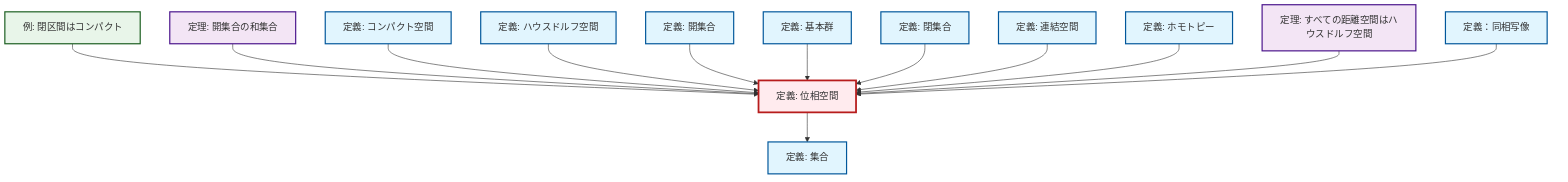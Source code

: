graph TD
    classDef definition fill:#e1f5fe,stroke:#01579b,stroke-width:2px
    classDef theorem fill:#f3e5f5,stroke:#4a148c,stroke-width:2px
    classDef axiom fill:#fff3e0,stroke:#e65100,stroke-width:2px
    classDef example fill:#e8f5e9,stroke:#1b5e20,stroke-width:2px
    classDef current fill:#ffebee,stroke:#b71c1c,stroke-width:3px
    def-homeomorphism["定義：同相写像"]:::definition
    thm-metric-hausdorff["定理: すべての距離空間はハウスドルフ空間"]:::theorem
    ex-closed-interval-compact["例: 閉区間はコンパクト"]:::example
    def-closed-set["定義: 閉集合"]:::definition
    def-open-set["定義: 開集合"]:::definition
    def-homotopy["定義: ホモトピー"]:::definition
    thm-union-open-sets["定理: 開集合の和集合"]:::theorem
    def-fundamental-group["定義: 基本群"]:::definition
    def-set["定義: 集合"]:::definition
    def-hausdorff["定義: ハウスドルフ空間"]:::definition
    def-compact["定義: コンパクト空間"]:::definition
    def-topological-space["定義: 位相空間"]:::definition
    def-connected["定義: 連結空間"]:::definition
    ex-closed-interval-compact --> def-topological-space
    thm-union-open-sets --> def-topological-space
    def-topological-space --> def-set
    def-compact --> def-topological-space
    def-hausdorff --> def-topological-space
    def-open-set --> def-topological-space
    def-fundamental-group --> def-topological-space
    def-closed-set --> def-topological-space
    def-connected --> def-topological-space
    def-homotopy --> def-topological-space
    thm-metric-hausdorff --> def-topological-space
    def-homeomorphism --> def-topological-space
    class def-topological-space current